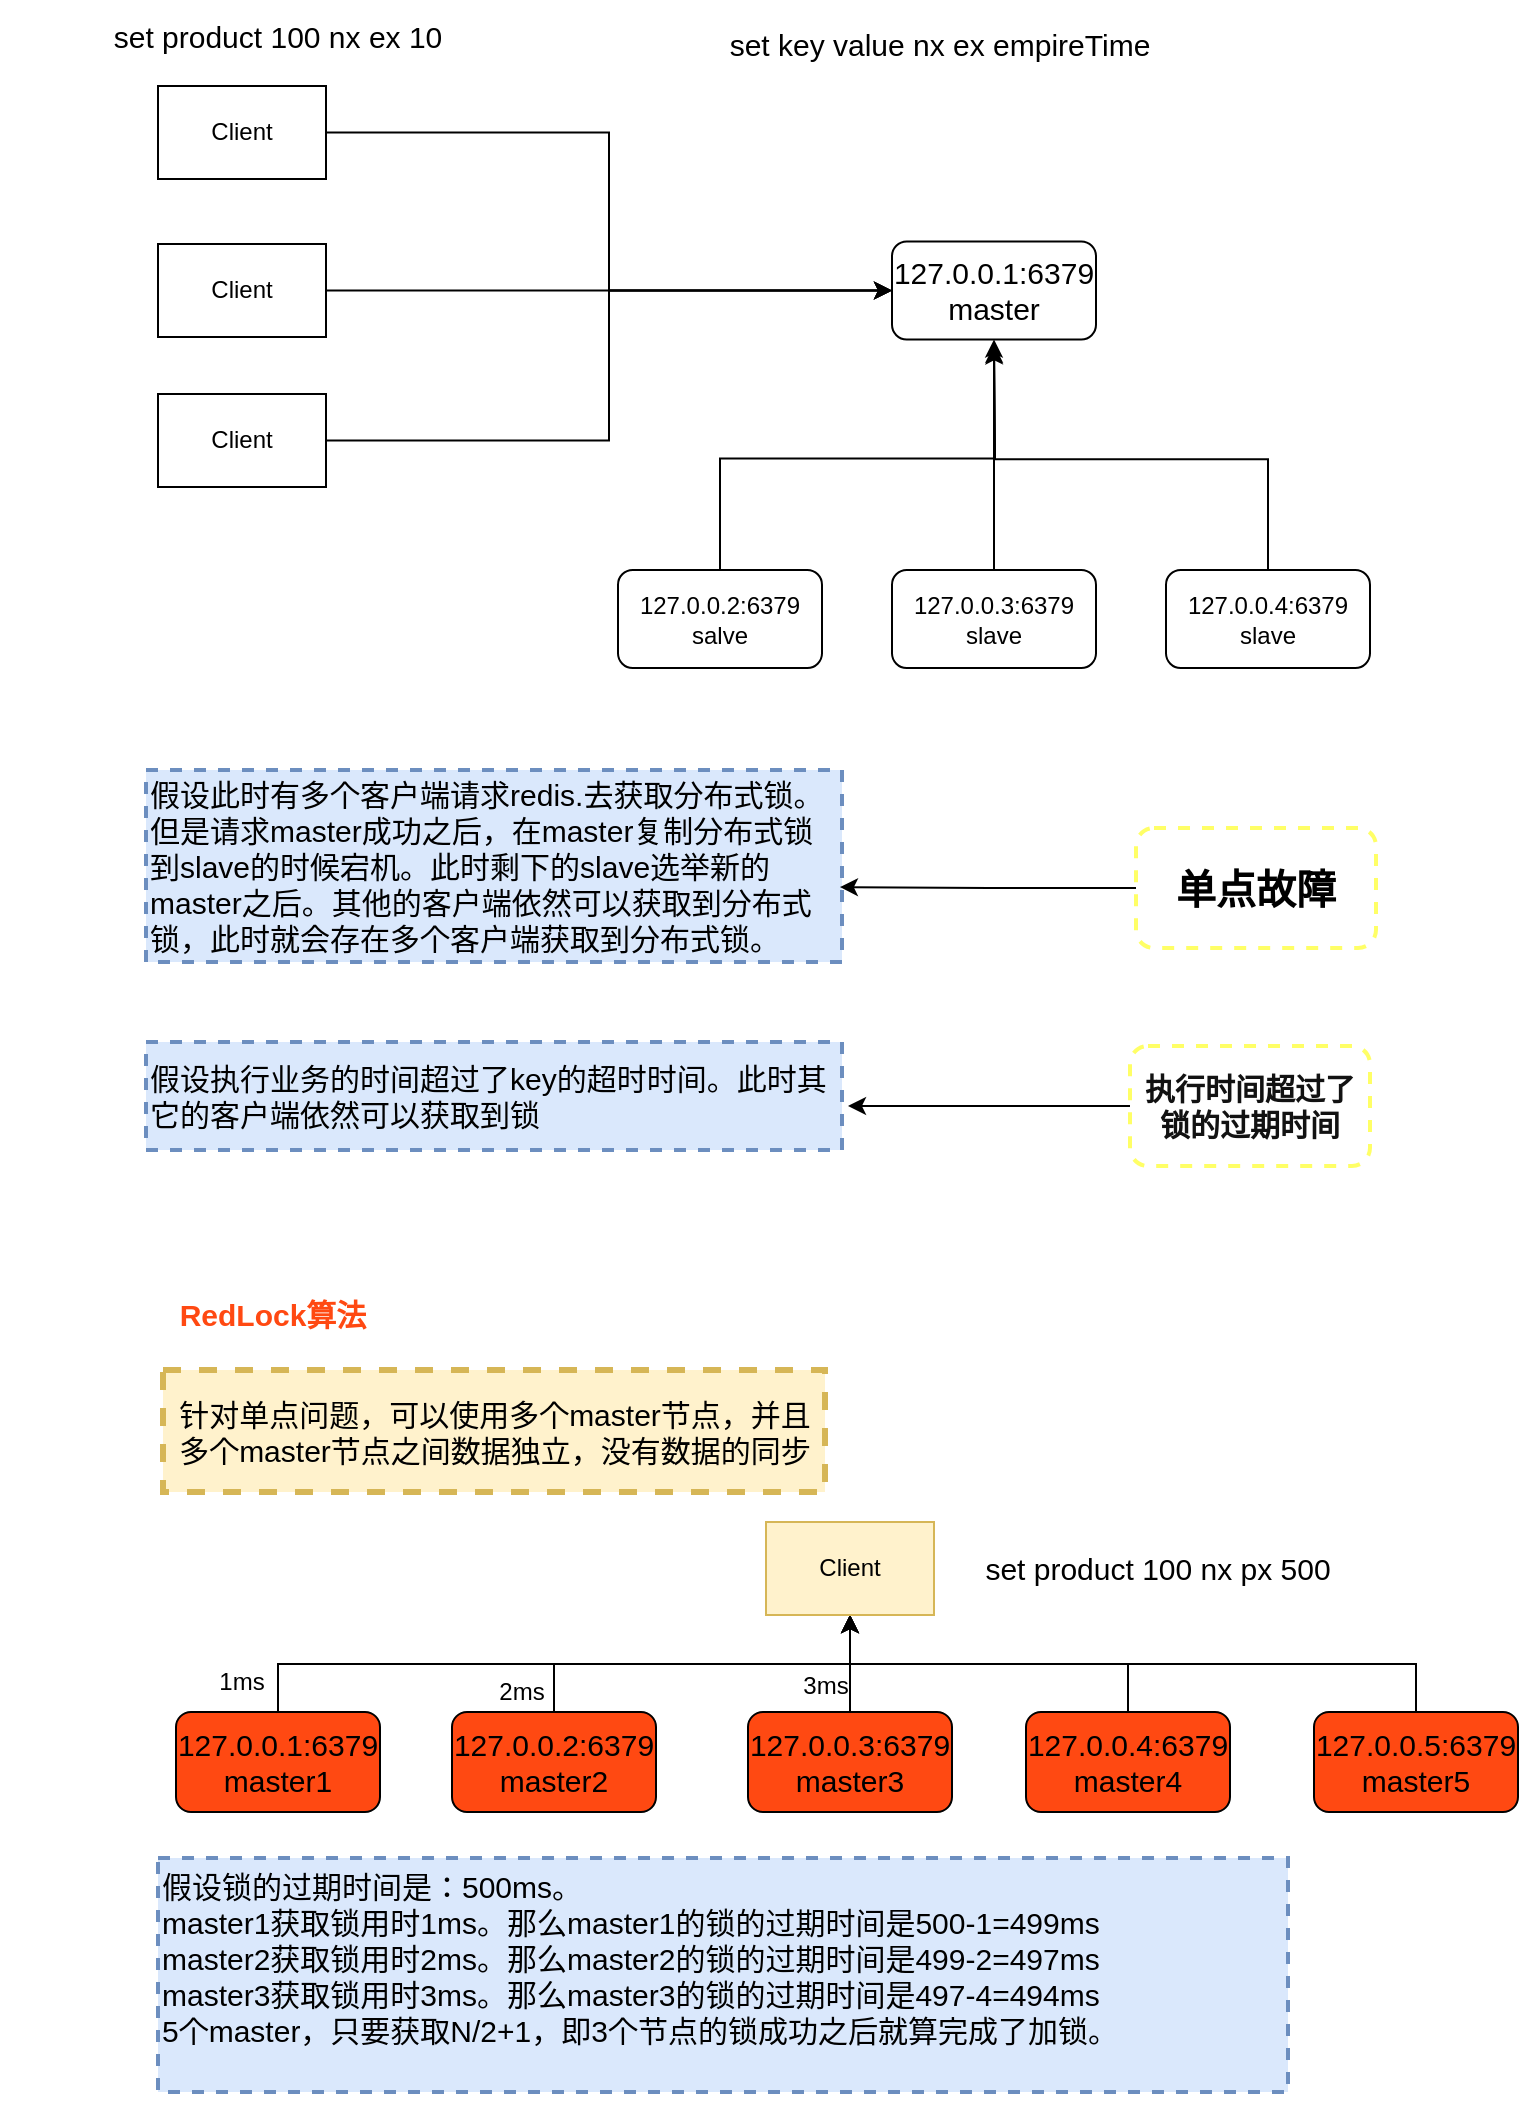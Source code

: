 <mxfile version="14.9.3" type="github">
  <diagram id="8TH7uReoswffPimqbZuZ" name="Page-1">
    <mxGraphModel dx="1038" dy="492" grid="0" gridSize="10" guides="1" tooltips="1" connect="1" arrows="1" fold="1" page="1" pageScale="1" pageWidth="827" pageHeight="1169" math="0" shadow="0">
      <root>
        <mxCell id="0" />
        <mxCell id="1" parent="0" />
        <mxCell id="pIVM3B8b8TiOGifCgAn9-1" value="&lt;font style=&quot;vertical-align: inherit&quot;&gt;&lt;font style=&quot;vertical-align: inherit&quot;&gt;&lt;font style=&quot;vertical-align: inherit ; font-size: 15px&quot;&gt;&lt;font style=&quot;vertical-align: inherit ; font-size: 15px&quot;&gt;127.0.0.1:6379&lt;br&gt;master&lt;br&gt;&lt;/font&gt;&lt;/font&gt;&lt;/font&gt;&lt;/font&gt;" style="rounded=1;whiteSpace=wrap;html=1;" parent="1" vertex="1">
          <mxGeometry x="456" y="149.75" width="102" height="49" as="geometry" />
        </mxCell>
        <mxCell id="4EUAKiG6uaYQuzAemKZB-11" style="edgeStyle=orthogonalEdgeStyle;rounded=0;orthogonalLoop=1;jettySize=auto;html=1;exitX=0.5;exitY=0;exitDx=0;exitDy=0;strokeWidth=1;" edge="1" parent="1" source="pIVM3B8b8TiOGifCgAn9-2">
          <mxGeometry relative="1" as="geometry">
            <mxPoint x="507.0" y="202.2" as="targetPoint" />
          </mxGeometry>
        </mxCell>
        <mxCell id="pIVM3B8b8TiOGifCgAn9-2" value="&lt;font style=&quot;vertical-align: inherit&quot;&gt;&lt;font style=&quot;vertical-align: inherit&quot;&gt;&lt;font style=&quot;vertical-align: inherit&quot;&gt;&lt;font style=&quot;vertical-align: inherit&quot;&gt;&lt;font style=&quot;vertical-align: inherit&quot;&gt;127.0.0.4:6379&lt;/font&gt;&lt;/font&gt;&lt;/font&gt;&lt;/font&gt;&lt;/font&gt;&lt;br&gt;slave" style="rounded=1;whiteSpace=wrap;html=1;" parent="1" vertex="1">
          <mxGeometry x="593" y="314" width="102" height="49" as="geometry" />
        </mxCell>
        <mxCell id="4EUAKiG6uaYQuzAemKZB-9" style="edgeStyle=orthogonalEdgeStyle;rounded=0;orthogonalLoop=1;jettySize=auto;html=1;exitX=0.5;exitY=0;exitDx=0;exitDy=0;entryX=0.5;entryY=1;entryDx=0;entryDy=0;strokeWidth=1;" edge="1" parent="1" source="pIVM3B8b8TiOGifCgAn9-3" target="pIVM3B8b8TiOGifCgAn9-1">
          <mxGeometry relative="1" as="geometry" />
        </mxCell>
        <mxCell id="pIVM3B8b8TiOGifCgAn9-3" value="&lt;font style=&quot;vertical-align: inherit&quot;&gt;&lt;font style=&quot;vertical-align: inherit&quot;&gt;&lt;font style=&quot;vertical-align: inherit&quot;&gt;&lt;font style=&quot;vertical-align: inherit&quot;&gt;&lt;font style=&quot;vertical-align: inherit&quot;&gt;127.0.0.3:6379&lt;/font&gt;&lt;/font&gt;&lt;/font&gt;&lt;/font&gt;&lt;/font&gt;&lt;br&gt;slave" style="rounded=1;whiteSpace=wrap;html=1;" parent="1" vertex="1">
          <mxGeometry x="456" y="314" width="102" height="49" as="geometry" />
        </mxCell>
        <mxCell id="4EUAKiG6uaYQuzAemKZB-10" style="edgeStyle=orthogonalEdgeStyle;rounded=0;orthogonalLoop=1;jettySize=auto;html=1;exitX=0.5;exitY=0;exitDx=0;exitDy=0;strokeWidth=1;" edge="1" parent="1" source="pIVM3B8b8TiOGifCgAn9-4">
          <mxGeometry relative="1" as="geometry">
            <mxPoint x="507.0" y="201.4" as="targetPoint" />
          </mxGeometry>
        </mxCell>
        <mxCell id="pIVM3B8b8TiOGifCgAn9-4" value="&lt;font style=&quot;vertical-align: inherit&quot;&gt;&lt;font style=&quot;vertical-align: inherit&quot;&gt;&lt;font style=&quot;vertical-align: inherit&quot;&gt;&lt;font style=&quot;vertical-align: inherit&quot;&gt;&lt;font style=&quot;vertical-align: inherit&quot;&gt;&lt;font style=&quot;vertical-align: inherit&quot;&gt;&lt;font style=&quot;vertical-align: inherit&quot;&gt;&lt;font style=&quot;vertical-align: inherit&quot;&gt;127.0.0.2:6379&lt;/font&gt;&lt;/font&gt;&lt;/font&gt;&lt;/font&gt;&lt;/font&gt;&lt;/font&gt;&lt;br&gt;salve&lt;br&gt;&lt;/font&gt;&lt;/font&gt;" style="rounded=1;whiteSpace=wrap;html=1;" parent="1" vertex="1">
          <mxGeometry x="319" y="314" width="102" height="49" as="geometry" />
        </mxCell>
        <mxCell id="4EUAKiG6uaYQuzAemKZB-13" style="edgeStyle=orthogonalEdgeStyle;rounded=0;orthogonalLoop=1;jettySize=auto;html=1;exitX=1;exitY=0.5;exitDx=0;exitDy=0;entryX=0;entryY=0.5;entryDx=0;entryDy=0;strokeWidth=1;" edge="1" parent="1" source="pIVM3B8b8TiOGifCgAn9-9" target="pIVM3B8b8TiOGifCgAn9-1">
          <mxGeometry relative="1" as="geometry" />
        </mxCell>
        <mxCell id="pIVM3B8b8TiOGifCgAn9-9" value="&lt;font style=&quot;vertical-align: inherit&quot;&gt;&lt;font style=&quot;vertical-align: inherit&quot;&gt;Client&lt;/font&gt;&lt;/font&gt;" style="rounded=0;whiteSpace=wrap;html=1;" parent="1" vertex="1">
          <mxGeometry x="89" y="72" width="84" height="46.5" as="geometry" />
        </mxCell>
        <mxCell id="pIVM3B8b8TiOGifCgAn9-13" value="&lt;font style=&quot;vertical-align: inherit&quot;&gt;&lt;font style=&quot;vertical-align: inherit&quot;&gt;&lt;font style=&quot;vertical-align: inherit&quot;&gt;&lt;font style=&quot;vertical-align: inherit&quot;&gt;&lt;font style=&quot;vertical-align: inherit&quot;&gt;&lt;font style=&quot;vertical-align: inherit&quot;&gt;&lt;font style=&quot;vertical-align: inherit&quot;&gt;&lt;font style=&quot;vertical-align: inherit ; font-size: 15px&quot;&gt;set key value nx ex empireTime&lt;/font&gt;&lt;/font&gt;&lt;/font&gt;&lt;/font&gt;&lt;/font&gt;&lt;/font&gt;&lt;/font&gt;&lt;/font&gt;" style="text;html=1;strokeColor=none;fillColor=none;align=center;verticalAlign=middle;whiteSpace=wrap;rounded=0;" parent="1" vertex="1">
          <mxGeometry x="341" y="33" width="278" height="35" as="geometry" />
        </mxCell>
        <mxCell id="4EUAKiG6uaYQuzAemKZB-1" value="&lt;font style=&quot;vertical-align: inherit&quot;&gt;&lt;font style=&quot;vertical-align: inherit&quot;&gt;&lt;font style=&quot;vertical-align: inherit&quot;&gt;&lt;font style=&quot;vertical-align: inherit&quot;&gt;&lt;font style=&quot;vertical-align: inherit&quot;&gt;&lt;font style=&quot;vertical-align: inherit&quot;&gt;&lt;font style=&quot;vertical-align: inherit&quot;&gt;&lt;font style=&quot;vertical-align: inherit ; font-size: 15px&quot;&gt;set product 100 nx ex 10&lt;/font&gt;&lt;/font&gt;&lt;/font&gt;&lt;/font&gt;&lt;/font&gt;&lt;/font&gt;&lt;/font&gt;&lt;/font&gt;" style="text;html=1;strokeColor=none;fillColor=none;align=center;verticalAlign=middle;whiteSpace=wrap;rounded=0;" vertex="1" parent="1">
          <mxGeometry x="10" y="29" width="278" height="35" as="geometry" />
        </mxCell>
        <mxCell id="4EUAKiG6uaYQuzAemKZB-14" style="edgeStyle=orthogonalEdgeStyle;rounded=0;orthogonalLoop=1;jettySize=auto;html=1;exitX=1;exitY=0.5;exitDx=0;exitDy=0;entryX=0;entryY=0.5;entryDx=0;entryDy=0;strokeWidth=1;" edge="1" parent="1" source="4EUAKiG6uaYQuzAemKZB-2" target="pIVM3B8b8TiOGifCgAn9-1">
          <mxGeometry relative="1" as="geometry" />
        </mxCell>
        <mxCell id="4EUAKiG6uaYQuzAemKZB-2" value="&lt;font style=&quot;vertical-align: inherit&quot;&gt;&lt;font style=&quot;vertical-align: inherit&quot;&gt;Client&lt;/font&gt;&lt;/font&gt;" style="rounded=0;whiteSpace=wrap;html=1;" vertex="1" parent="1">
          <mxGeometry x="89" y="226" width="84" height="46.5" as="geometry" />
        </mxCell>
        <mxCell id="4EUAKiG6uaYQuzAemKZB-12" style="edgeStyle=orthogonalEdgeStyle;rounded=0;orthogonalLoop=1;jettySize=auto;html=1;exitX=1;exitY=0.5;exitDx=0;exitDy=0;entryX=0;entryY=0.5;entryDx=0;entryDy=0;strokeWidth=1;" edge="1" parent="1" source="4EUAKiG6uaYQuzAemKZB-3" target="pIVM3B8b8TiOGifCgAn9-1">
          <mxGeometry relative="1" as="geometry" />
        </mxCell>
        <mxCell id="4EUAKiG6uaYQuzAemKZB-3" value="&lt;font style=&quot;vertical-align: inherit&quot;&gt;&lt;font style=&quot;vertical-align: inherit&quot;&gt;Client&lt;/font&gt;&lt;/font&gt;" style="rounded=0;whiteSpace=wrap;html=1;" vertex="1" parent="1">
          <mxGeometry x="89" y="151" width="84" height="46.5" as="geometry" />
        </mxCell>
        <mxCell id="4EUAKiG6uaYQuzAemKZB-15" value="&lt;div&gt;&lt;span style=&quot;font-size: 15px&quot;&gt;假设此时&lt;/span&gt;&lt;font style=&quot;font-size: 15px&quot;&gt;有多个客户端请求redis.去获取分布式锁。但是请求master成功之后，在master复制分布式锁到slave的时候宕机。此时剩下的slave选举新的master之后。其他的客户端依然可以获取到分布式锁，此时就会存在多个客户端获取到分布式锁。&lt;/font&gt;&lt;br&gt;&lt;/div&gt;" style="text;html=1;strokeColor=#6c8ebf;fillColor=#dae8fc;align=left;verticalAlign=middle;whiteSpace=wrap;rounded=0;dashed=1;strokeWidth=2;" vertex="1" parent="1">
          <mxGeometry x="83" y="414" width="348" height="96" as="geometry" />
        </mxCell>
        <mxCell id="4EUAKiG6uaYQuzAemKZB-17" style="edgeStyle=orthogonalEdgeStyle;rounded=0;orthogonalLoop=1;jettySize=auto;html=1;exitX=0;exitY=0.5;exitDx=0;exitDy=0;entryX=0.997;entryY=0.61;entryDx=0;entryDy=0;entryPerimeter=0;strokeWidth=1;" edge="1" parent="1" source="4EUAKiG6uaYQuzAemKZB-16" target="4EUAKiG6uaYQuzAemKZB-15">
          <mxGeometry relative="1" as="geometry" />
        </mxCell>
        <mxCell id="4EUAKiG6uaYQuzAemKZB-16" value="&lt;b&gt;&lt;font style=&quot;font-size: 20px&quot;&gt;单点故障&lt;/font&gt;&lt;/b&gt;" style="rounded=1;whiteSpace=wrap;html=1;strokeWidth=2;dashed=1;strokeColor=#FFFF66;" vertex="1" parent="1">
          <mxGeometry x="578" y="443" width="120" height="60" as="geometry" />
        </mxCell>
        <mxCell id="4EUAKiG6uaYQuzAemKZB-18" value="&lt;div&gt;&lt;span style=&quot;font-size: 15px&quot;&gt;假设执行业务的时间超过了key的超时时间。此时其它的客户端依然可以获取到锁&lt;/span&gt;&lt;/div&gt;" style="text;html=1;strokeColor=#6c8ebf;fillColor=#dae8fc;align=left;verticalAlign=middle;whiteSpace=wrap;rounded=0;dashed=1;strokeWidth=2;" vertex="1" parent="1">
          <mxGeometry x="83" y="550" width="348" height="54" as="geometry" />
        </mxCell>
        <mxCell id="4EUAKiG6uaYQuzAemKZB-20" style="edgeStyle=orthogonalEdgeStyle;rounded=0;orthogonalLoop=1;jettySize=auto;html=1;exitX=0;exitY=0.5;exitDx=0;exitDy=0;strokeWidth=1;" edge="1" parent="1" source="4EUAKiG6uaYQuzAemKZB-19">
          <mxGeometry relative="1" as="geometry">
            <mxPoint x="434" y="582" as="targetPoint" />
          </mxGeometry>
        </mxCell>
        <mxCell id="4EUAKiG6uaYQuzAemKZB-19" value="&lt;span style=&quot;color: rgb(18 , 18 , 18) ; font-family: , &amp;#34;blinkmacsystemfont&amp;#34; , &amp;#34;helvetica neue&amp;#34; , &amp;#34;pingfang sc&amp;#34; , &amp;#34;microsoft yahei&amp;#34; , &amp;#34;source han sans sc&amp;#34; , &amp;#34;noto sans cjk sc&amp;#34; , &amp;#34;wenquanyi micro hei&amp;#34; , sans-serif ; font-size: 15px ; text-align: left ; background-color: rgb(255 , 255 , 255) ; font-weight: 600&quot;&gt;执行时间超过了锁的过期时间&lt;/span&gt;" style="rounded=1;whiteSpace=wrap;html=1;strokeWidth=2;dashed=1;strokeColor=#FFFF66;" vertex="1" parent="1">
          <mxGeometry x="575" y="552" width="120" height="60" as="geometry" />
        </mxCell>
        <mxCell id="4EUAKiG6uaYQuzAemKZB-21" value="&lt;font style=&quot;font-size: 15px&quot; color=&quot;#ff4912&quot;&gt;&lt;b&gt;RedLock算法&lt;/b&gt;&lt;/font&gt;" style="text;html=1;strokeColor=none;fillColor=none;align=center;verticalAlign=middle;whiteSpace=wrap;rounded=0;" vertex="1" parent="1">
          <mxGeometry x="83" y="674" width="127" height="24" as="geometry" />
        </mxCell>
        <mxCell id="4EUAKiG6uaYQuzAemKZB-22" value="&lt;span style=&quot;font-size: 15px&quot;&gt;针对单点问题，可以使用多个master节点，并且多个master节点之间数据独立，没有数据的同步&lt;/span&gt;" style="text;html=1;strokeColor=#d6b656;fillColor=#fff2cc;align=center;verticalAlign=middle;whiteSpace=wrap;rounded=0;dashed=1;strokeWidth=3;" vertex="1" parent="1">
          <mxGeometry x="91.5" y="714" width="331" height="61" as="geometry" />
        </mxCell>
        <mxCell id="4EUAKiG6uaYQuzAemKZB-31" style="edgeStyle=elbowEdgeStyle;rounded=0;orthogonalLoop=1;jettySize=auto;elbow=vertical;html=1;exitX=0.5;exitY=0;exitDx=0;exitDy=0;entryX=0.5;entryY=1;entryDx=0;entryDy=0;strokeWidth=1;" edge="1" parent="1" source="4EUAKiG6uaYQuzAemKZB-23" target="4EUAKiG6uaYQuzAemKZB-30">
          <mxGeometry relative="1" as="geometry" />
        </mxCell>
        <mxCell id="4EUAKiG6uaYQuzAemKZB-23" value="&lt;font style=&quot;vertical-align: inherit&quot;&gt;&lt;font style=&quot;vertical-align: inherit&quot;&gt;&lt;font style=&quot;vertical-align: inherit ; font-size: 15px&quot;&gt;&lt;font style=&quot;vertical-align: inherit ; font-size: 15px&quot;&gt;127.0.0.1:6379&lt;br&gt;master1&lt;br&gt;&lt;/font&gt;&lt;/font&gt;&lt;/font&gt;&lt;/font&gt;" style="rounded=1;whiteSpace=wrap;html=1;fillColor=#FF4912;" vertex="1" parent="1">
          <mxGeometry x="98" y="885" width="102" height="50" as="geometry" />
        </mxCell>
        <mxCell id="4EUAKiG6uaYQuzAemKZB-34" style="edgeStyle=elbowEdgeStyle;rounded=0;orthogonalLoop=1;jettySize=auto;elbow=vertical;html=1;exitX=0.5;exitY=0;exitDx=0;exitDy=0;entryX=0.5;entryY=1;entryDx=0;entryDy=0;strokeWidth=1;" edge="1" parent="1" source="4EUAKiG6uaYQuzAemKZB-24" target="4EUAKiG6uaYQuzAemKZB-30">
          <mxGeometry relative="1" as="geometry" />
        </mxCell>
        <mxCell id="4EUAKiG6uaYQuzAemKZB-24" value="&lt;font style=&quot;vertical-align: inherit&quot;&gt;&lt;font style=&quot;vertical-align: inherit&quot;&gt;&lt;font style=&quot;vertical-align: inherit ; font-size: 15px&quot;&gt;&lt;font style=&quot;vertical-align: inherit ; font-size: 15px&quot;&gt;127.0.0.2:6379&lt;br&gt;master2&lt;br&gt;&lt;/font&gt;&lt;/font&gt;&lt;/font&gt;&lt;/font&gt;" style="rounded=1;whiteSpace=wrap;html=1;fillColor=#FF4912;" vertex="1" parent="1">
          <mxGeometry x="236" y="885" width="102" height="50" as="geometry" />
        </mxCell>
        <mxCell id="4EUAKiG6uaYQuzAemKZB-33" style="edgeStyle=elbowEdgeStyle;rounded=0;orthogonalLoop=1;jettySize=auto;elbow=vertical;html=1;exitX=0.5;exitY=0;exitDx=0;exitDy=0;entryX=0.5;entryY=1;entryDx=0;entryDy=0;strokeWidth=1;" edge="1" parent="1" source="4EUAKiG6uaYQuzAemKZB-25" target="4EUAKiG6uaYQuzAemKZB-30">
          <mxGeometry relative="1" as="geometry" />
        </mxCell>
        <mxCell id="4EUAKiG6uaYQuzAemKZB-25" value="&lt;font style=&quot;vertical-align: inherit&quot;&gt;&lt;font style=&quot;vertical-align: inherit&quot;&gt;&lt;font style=&quot;vertical-align: inherit ; font-size: 15px&quot;&gt;&lt;font style=&quot;vertical-align: inherit ; font-size: 15px&quot;&gt;127.0.0.3:6379&lt;br&gt;master3&lt;br&gt;&lt;/font&gt;&lt;/font&gt;&lt;/font&gt;&lt;/font&gt;" style="rounded=1;whiteSpace=wrap;html=1;fillColor=#FF4912;" vertex="1" parent="1">
          <mxGeometry x="384" y="885" width="102" height="50" as="geometry" />
        </mxCell>
        <mxCell id="4EUAKiG6uaYQuzAemKZB-35" style="edgeStyle=elbowEdgeStyle;rounded=0;orthogonalLoop=1;jettySize=auto;elbow=vertical;html=1;exitX=0.5;exitY=0;exitDx=0;exitDy=0;entryX=0.5;entryY=1;entryDx=0;entryDy=0;strokeWidth=1;" edge="1" parent="1" source="4EUAKiG6uaYQuzAemKZB-26" target="4EUAKiG6uaYQuzAemKZB-30">
          <mxGeometry relative="1" as="geometry" />
        </mxCell>
        <mxCell id="4EUAKiG6uaYQuzAemKZB-26" value="&lt;font style=&quot;vertical-align: inherit&quot;&gt;&lt;font style=&quot;vertical-align: inherit&quot;&gt;&lt;font style=&quot;vertical-align: inherit ; font-size: 15px&quot;&gt;&lt;font style=&quot;vertical-align: inherit ; font-size: 15px&quot;&gt;127.0.0.4:6379&lt;br&gt;master4&lt;br&gt;&lt;/font&gt;&lt;/font&gt;&lt;/font&gt;&lt;/font&gt;" style="rounded=1;whiteSpace=wrap;html=1;fillColor=#FF4912;" vertex="1" parent="1">
          <mxGeometry x="523" y="885" width="102" height="50" as="geometry" />
        </mxCell>
        <mxCell id="4EUAKiG6uaYQuzAemKZB-32" style="edgeStyle=elbowEdgeStyle;rounded=0;orthogonalLoop=1;jettySize=auto;elbow=vertical;html=1;exitX=0.5;exitY=0;exitDx=0;exitDy=0;entryX=0.5;entryY=1;entryDx=0;entryDy=0;strokeWidth=1;" edge="1" parent="1" source="4EUAKiG6uaYQuzAemKZB-27" target="4EUAKiG6uaYQuzAemKZB-30">
          <mxGeometry relative="1" as="geometry" />
        </mxCell>
        <mxCell id="4EUAKiG6uaYQuzAemKZB-27" value="&lt;font style=&quot;vertical-align: inherit&quot;&gt;&lt;font style=&quot;vertical-align: inherit&quot;&gt;&lt;font style=&quot;vertical-align: inherit ; font-size: 15px&quot;&gt;&lt;font style=&quot;vertical-align: inherit ; font-size: 15px&quot;&gt;127.0.0.5:6379&lt;br&gt;master5&lt;br&gt;&lt;/font&gt;&lt;/font&gt;&lt;/font&gt;&lt;/font&gt;" style="rounded=1;whiteSpace=wrap;html=1;fillColor=#FF4912;" vertex="1" parent="1">
          <mxGeometry x="667" y="885" width="102" height="50" as="geometry" />
        </mxCell>
        <mxCell id="4EUAKiG6uaYQuzAemKZB-30" value="&lt;font style=&quot;vertical-align: inherit&quot;&gt;&lt;font style=&quot;vertical-align: inherit&quot;&gt;Client&lt;/font&gt;&lt;/font&gt;" style="rounded=0;whiteSpace=wrap;html=1;fillColor=#fff2cc;strokeColor=#d6b656;" vertex="1" parent="1">
          <mxGeometry x="393" y="790" width="84" height="46.5" as="geometry" />
        </mxCell>
        <mxCell id="4EUAKiG6uaYQuzAemKZB-36" value="&lt;font style=&quot;vertical-align: inherit&quot;&gt;&lt;font style=&quot;vertical-align: inherit&quot;&gt;&lt;font style=&quot;vertical-align: inherit&quot;&gt;&lt;font style=&quot;vertical-align: inherit&quot;&gt;&lt;font style=&quot;vertical-align: inherit&quot;&gt;&lt;font style=&quot;vertical-align: inherit&quot;&gt;&lt;font style=&quot;vertical-align: inherit&quot;&gt;&lt;font style=&quot;vertical-align: inherit ; font-size: 15px&quot;&gt;set product 100 nx&amp;nbsp;px 500&lt;/font&gt;&lt;/font&gt;&lt;/font&gt;&lt;/font&gt;&lt;/font&gt;&lt;/font&gt;&lt;/font&gt;&lt;/font&gt;" style="text;html=1;strokeColor=none;fillColor=none;align=center;verticalAlign=middle;whiteSpace=wrap;rounded=0;" vertex="1" parent="1">
          <mxGeometry x="450" y="795.75" width="278" height="35" as="geometry" />
        </mxCell>
        <mxCell id="4EUAKiG6uaYQuzAemKZB-37" value="1ms" style="text;html=1;strokeColor=none;fillColor=none;align=center;verticalAlign=middle;whiteSpace=wrap;rounded=0;dashed=1;" vertex="1" parent="1">
          <mxGeometry x="111" y="860" width="40" height="20" as="geometry" />
        </mxCell>
        <mxCell id="4EUAKiG6uaYQuzAemKZB-38" value="2ms" style="text;html=1;strokeColor=none;fillColor=none;align=center;verticalAlign=middle;whiteSpace=wrap;rounded=0;dashed=1;" vertex="1" parent="1">
          <mxGeometry x="251" y="865" width="40" height="20" as="geometry" />
        </mxCell>
        <mxCell id="4EUAKiG6uaYQuzAemKZB-39" value="3ms" style="text;html=1;strokeColor=none;fillColor=none;align=center;verticalAlign=middle;whiteSpace=wrap;rounded=0;dashed=1;" vertex="1" parent="1">
          <mxGeometry x="403" y="862" width="40" height="20" as="geometry" />
        </mxCell>
        <mxCell id="4EUAKiG6uaYQuzAemKZB-40" value="&lt;font style=&quot;font-size: 15px&quot;&gt;假设锁的过期时间是：500ms。&lt;br&gt;master1获取锁用时1ms。那么master1的锁的过期时间是500-1=499ms&lt;br&gt;master2获取锁用时2ms。那么master2的锁的过期时间是499-2=497ms&lt;br&gt;master3获取锁用时3ms。那么master3的锁的过期时间是497-4=494ms&lt;br&gt;5个master，只要获取N/2+1，即3个节点的锁成功之后就算完成了加锁。&lt;br&gt;&lt;br&gt;&lt;/font&gt;" style="text;html=1;strokeColor=#6c8ebf;fillColor=#dae8fc;align=left;verticalAlign=middle;whiteSpace=wrap;rounded=0;dashed=1;strokeWidth=2;" vertex="1" parent="1">
          <mxGeometry x="89" y="958" width="565" height="117" as="geometry" />
        </mxCell>
        <mxCell id="4EUAKiG6uaYQuzAemKZB-41" style="edgeStyle=elbowEdgeStyle;rounded=0;orthogonalLoop=1;jettySize=auto;elbow=vertical;html=1;exitX=0.5;exitY=1;exitDx=0;exitDy=0;strokeWidth=1;" edge="1" parent="1" source="4EUAKiG6uaYQuzAemKZB-40" target="4EUAKiG6uaYQuzAemKZB-40">
          <mxGeometry relative="1" as="geometry">
            <Array as="points">
              <mxPoint x="361" y="1072" />
            </Array>
          </mxGeometry>
        </mxCell>
      </root>
    </mxGraphModel>
  </diagram>
</mxfile>
